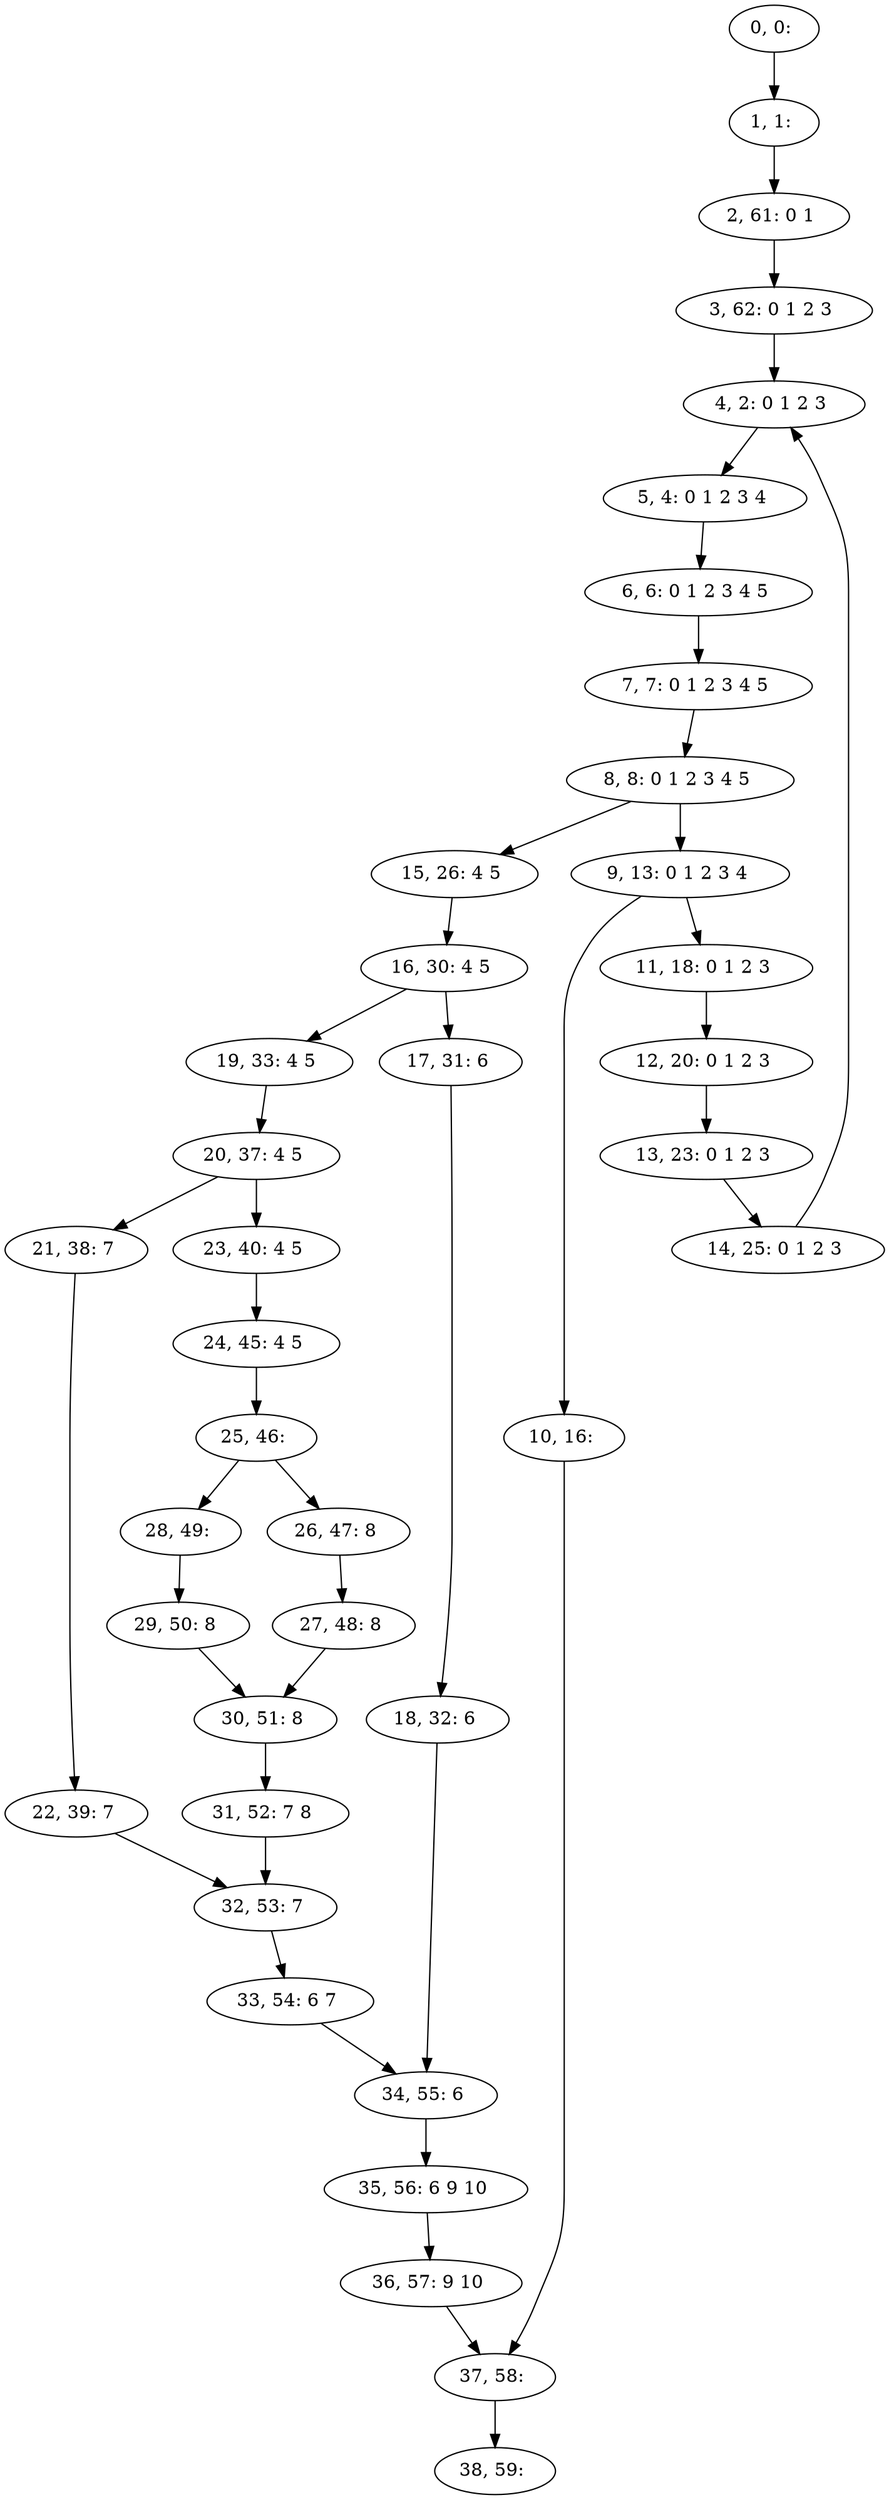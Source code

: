digraph G {
0[label="0, 0: "];
1[label="1, 1: "];
2[label="2, 61: 0 1 "];
3[label="3, 62: 0 1 2 3 "];
4[label="4, 2: 0 1 2 3 "];
5[label="5, 4: 0 1 2 3 4 "];
6[label="6, 6: 0 1 2 3 4 5 "];
7[label="7, 7: 0 1 2 3 4 5 "];
8[label="8, 8: 0 1 2 3 4 5 "];
9[label="9, 13: 0 1 2 3 4 "];
10[label="10, 16: "];
11[label="11, 18: 0 1 2 3 "];
12[label="12, 20: 0 1 2 3 "];
13[label="13, 23: 0 1 2 3 "];
14[label="14, 25: 0 1 2 3 "];
15[label="15, 26: 4 5 "];
16[label="16, 30: 4 5 "];
17[label="17, 31: 6 "];
18[label="18, 32: 6 "];
19[label="19, 33: 4 5 "];
20[label="20, 37: 4 5 "];
21[label="21, 38: 7 "];
22[label="22, 39: 7 "];
23[label="23, 40: 4 5 "];
24[label="24, 45: 4 5 "];
25[label="25, 46: "];
26[label="26, 47: 8 "];
27[label="27, 48: 8 "];
28[label="28, 49: "];
29[label="29, 50: 8 "];
30[label="30, 51: 8 "];
31[label="31, 52: 7 8 "];
32[label="32, 53: 7 "];
33[label="33, 54: 6 7 "];
34[label="34, 55: 6 "];
35[label="35, 56: 6 9 10 "];
36[label="36, 57: 9 10 "];
37[label="37, 58: "];
38[label="38, 59: "];
0->1 ;
1->2 ;
2->3 ;
3->4 ;
4->5 ;
5->6 ;
6->7 ;
7->8 ;
8->9 ;
8->15 ;
9->10 ;
9->11 ;
10->37 ;
11->12 ;
12->13 ;
13->14 ;
14->4 ;
15->16 ;
16->17 ;
16->19 ;
17->18 ;
18->34 ;
19->20 ;
20->21 ;
20->23 ;
21->22 ;
22->32 ;
23->24 ;
24->25 ;
25->26 ;
25->28 ;
26->27 ;
27->30 ;
28->29 ;
29->30 ;
30->31 ;
31->32 ;
32->33 ;
33->34 ;
34->35 ;
35->36 ;
36->37 ;
37->38 ;
}
